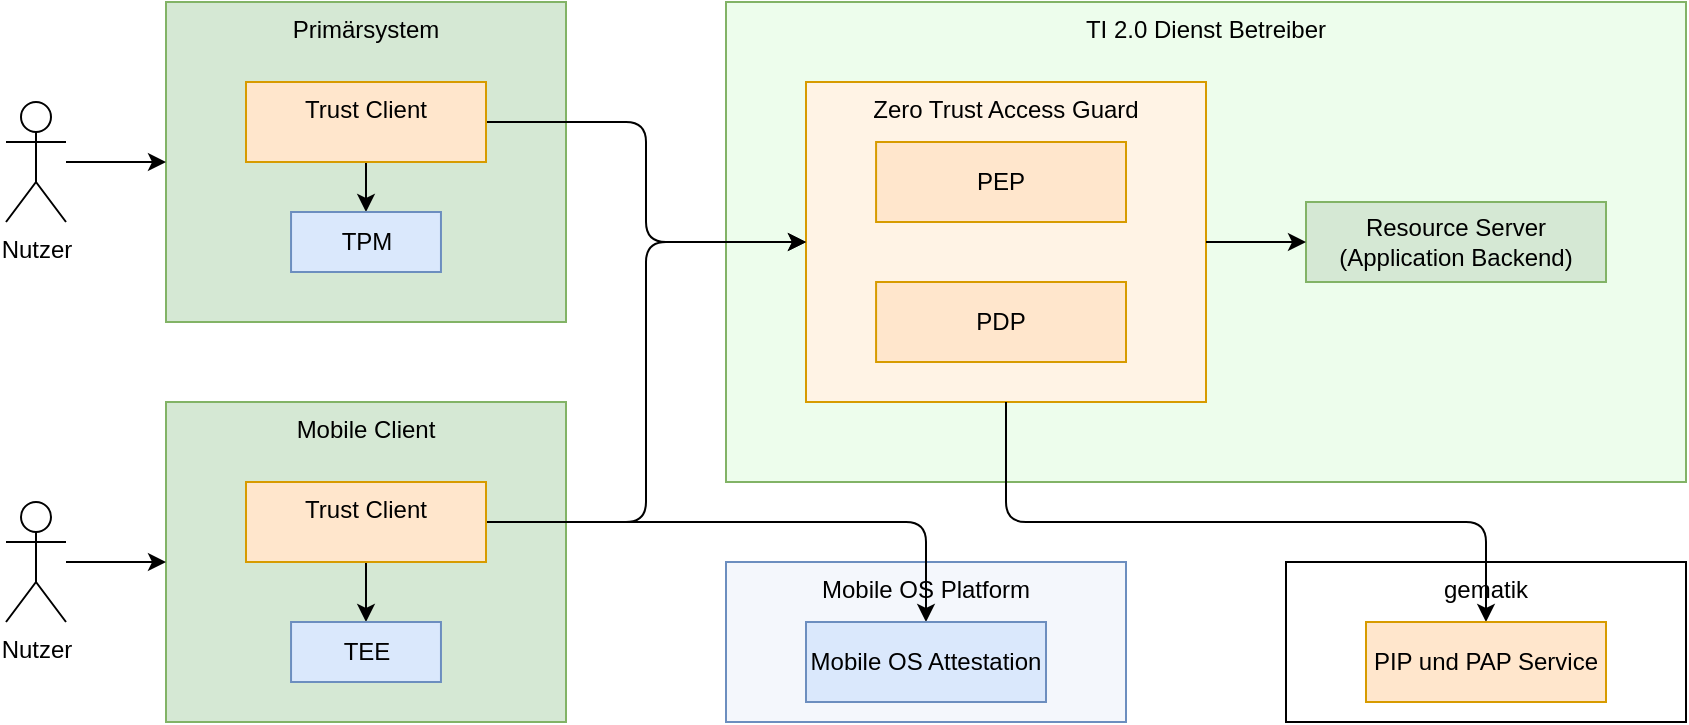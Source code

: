 <mxfile version="24.7.17">
  <diagram name="Seite-1" id="rmcg_aQgjtSpjyozXI4n">
    <mxGraphModel dx="2074" dy="1106" grid="1" gridSize="10" guides="1" tooltips="1" connect="1" arrows="1" fold="1" page="1" pageScale="1" pageWidth="1169" pageHeight="827" math="0" shadow="0">
      <root>
        <mxCell id="0" />
        <mxCell id="1" parent="0" />
        <mxCell id="x4445x_2gOHFdpC1yI09-17" value="Mobile OS Platform" style="rounded=0;whiteSpace=wrap;html=1;align=center;verticalAlign=top;fillColor=#F4F7FC;strokeColor=#6c8ebf;" parent="1" vertex="1">
          <mxGeometry x="440" y="360" width="200" height="80" as="geometry" />
        </mxCell>
        <mxCell id="VlHYgpy21l1go6Lui4qg-50" value="gematik" style="rounded=0;whiteSpace=wrap;html=1;align=center;verticalAlign=top;" parent="1" vertex="1">
          <mxGeometry x="720" y="360" width="200" height="80" as="geometry" />
        </mxCell>
        <mxCell id="VlHYgpy21l1go6Lui4qg-1" value="TI 2.0 Dienst Betreiber" style="rounded=0;whiteSpace=wrap;html=1;fillColor=#edfdec;strokeColor=#82b366;align=center;verticalAlign=top;" parent="1" vertex="1">
          <mxGeometry x="440" y="80" width="480" height="240" as="geometry" />
        </mxCell>
        <mxCell id="VlHYgpy21l1go6Lui4qg-2" value="Zero Trust Access Guard" style="rounded=0;whiteSpace=wrap;html=1;align=center;verticalAlign=top;fillColor=#fff3e5;strokeColor=#d79b00;" parent="1" vertex="1">
          <mxGeometry x="480" y="120" width="200" height="160" as="geometry" />
        </mxCell>
        <mxCell id="x4445x_2gOHFdpC1yI09-5" style="edgeStyle=orthogonalEdgeStyle;rounded=1;orthogonalLoop=1;jettySize=auto;html=1;curved=0;" parent="1" target="VlHYgpy21l1go6Lui4qg-54" edge="1">
          <mxGeometry relative="1" as="geometry">
            <mxPoint x="580" y="280" as="sourcePoint" />
            <Array as="points">
              <mxPoint x="580" y="340" />
              <mxPoint x="820" y="340" />
            </Array>
          </mxGeometry>
        </mxCell>
        <mxCell id="1eVjVkS0zDVgQbxKxKAf-6" value="PDP" style="rounded=0;whiteSpace=wrap;html=1;verticalAlign=middle;fillColor=#ffe6cc;strokeColor=#d79b00;" parent="1" vertex="1">
          <mxGeometry x="515.04" y="220" width="124.96" height="40" as="geometry" />
        </mxCell>
        <mxCell id="VlHYgpy21l1go6Lui4qg-8" value="&lt;div&gt;Resource Server&lt;/div&gt;&lt;div&gt;(Application Backend)&lt;/div&gt;" style="rounded=0;whiteSpace=wrap;html=1;fillColor=#d5e8d4;strokeColor=#82b366;" parent="1" vertex="1">
          <mxGeometry x="730" y="180" width="150" height="40" as="geometry" />
        </mxCell>
        <mxCell id="VlHYgpy21l1go6Lui4qg-22" value="Primärsystem" style="rounded=0;whiteSpace=wrap;html=1;fillColor=#d5e8d4;strokeColor=#82b366;verticalAlign=top;" parent="1" vertex="1">
          <mxGeometry x="160" y="80" width="200" height="160" as="geometry" />
        </mxCell>
        <mxCell id="VlHYgpy21l1go6Lui4qg-30" style="edgeStyle=orthogonalEdgeStyle;rounded=0;orthogonalLoop=1;jettySize=auto;html=1;entryX=0;entryY=0.5;entryDx=0;entryDy=0;" parent="1" source="VlHYgpy21l1go6Lui4qg-29" edge="1">
          <mxGeometry relative="1" as="geometry">
            <mxPoint x="160" y="160" as="targetPoint" />
          </mxGeometry>
        </mxCell>
        <mxCell id="VlHYgpy21l1go6Lui4qg-29" value="Nutzer" style="shape=umlActor;verticalLabelPosition=bottom;verticalAlign=top;html=1;outlineConnect=0;" parent="1" vertex="1">
          <mxGeometry x="80" y="130" width="30" height="60" as="geometry" />
        </mxCell>
        <mxCell id="VlHYgpy21l1go6Lui4qg-54" value="PIP und PAP Service" style="rounded=0;whiteSpace=wrap;html=1;fillColor=#ffe6cc;strokeColor=#d79b00;" parent="1" vertex="1">
          <mxGeometry x="760" y="390" width="120" height="40" as="geometry" />
        </mxCell>
        <mxCell id="x4445x_2gOHFdpC1yI09-3" style="edgeStyle=orthogonalEdgeStyle;rounded=1;orthogonalLoop=1;jettySize=auto;html=1;entryX=0;entryY=0.5;entryDx=0;entryDy=0;curved=0;" parent="1" source="W73TImAPQAttKoGehWNf-1" target="VlHYgpy21l1go6Lui4qg-2" edge="1">
          <mxGeometry relative="1" as="geometry" />
        </mxCell>
        <mxCell id="x4445x_2gOHFdpC1yI09-7" style="edgeStyle=orthogonalEdgeStyle;rounded=0;orthogonalLoop=1;jettySize=auto;html=1;entryX=0.5;entryY=0;entryDx=0;entryDy=0;" parent="1" source="W73TImAPQAttKoGehWNf-1" target="x4445x_2gOHFdpC1yI09-1" edge="1">
          <mxGeometry relative="1" as="geometry" />
        </mxCell>
        <mxCell id="W73TImAPQAttKoGehWNf-1" value="Trust Client" style="rounded=0;whiteSpace=wrap;html=1;fillColor=#ffe6cc;strokeColor=#d79b00;verticalAlign=top;" parent="1" vertex="1">
          <mxGeometry x="200" y="120" width="120" height="40" as="geometry" />
        </mxCell>
        <mxCell id="x4445x_2gOHFdpC1yI09-2" style="edgeStyle=orthogonalEdgeStyle;rounded=0;orthogonalLoop=1;jettySize=auto;html=1;entryX=0;entryY=0.5;entryDx=0;entryDy=0;exitX=1;exitY=0.5;exitDx=0;exitDy=0;" parent="1" source="VlHYgpy21l1go6Lui4qg-2" target="VlHYgpy21l1go6Lui4qg-8" edge="1">
          <mxGeometry relative="1" as="geometry" />
        </mxCell>
        <mxCell id="3iQ7CieG_20oYP9cDW3w-2" value="&lt;div&gt;PEP&lt;/div&gt;" style="rounded=0;whiteSpace=wrap;html=1;fillColor=#ffe6cc;strokeColor=#d79b00;" parent="1" vertex="1">
          <mxGeometry x="515.04" y="150" width="124.96" height="40" as="geometry" />
        </mxCell>
        <mxCell id="x4445x_2gOHFdpC1yI09-1" value="TPM" style="rounded=0;whiteSpace=wrap;html=1;verticalAlign=middle;fillColor=#dae8fc;strokeColor=#6c8ebf;" parent="1" vertex="1">
          <mxGeometry x="222.52" y="185" width="74.96" height="30" as="geometry" />
        </mxCell>
        <mxCell id="x4445x_2gOHFdpC1yI09-8" value="Mobile Client" style="rounded=0;whiteSpace=wrap;html=1;fillColor=#d5e8d4;strokeColor=#82b366;verticalAlign=top;" parent="1" vertex="1">
          <mxGeometry x="160" y="280" width="200" height="160" as="geometry" />
        </mxCell>
        <mxCell id="x4445x_2gOHFdpC1yI09-12" style="edgeStyle=orthogonalEdgeStyle;rounded=1;orthogonalLoop=1;jettySize=auto;html=1;entryX=0;entryY=0.5;entryDx=0;entryDy=0;curved=0;" parent="1" source="x4445x_2gOHFdpC1yI09-9" target="VlHYgpy21l1go6Lui4qg-2" edge="1">
          <mxGeometry relative="1" as="geometry" />
        </mxCell>
        <mxCell id="x4445x_2gOHFdpC1yI09-14" style="edgeStyle=orthogonalEdgeStyle;rounded=1;orthogonalLoop=1;jettySize=auto;html=1;entryX=0.5;entryY=0;entryDx=0;entryDy=0;exitX=1;exitY=0.5;exitDx=0;exitDy=0;curved=0;" parent="1" source="x4445x_2gOHFdpC1yI09-9" target="x4445x_2gOHFdpC1yI09-13" edge="1">
          <mxGeometry relative="1" as="geometry" />
        </mxCell>
        <mxCell id="x4445x_2gOHFdpC1yI09-16" style="edgeStyle=orthogonalEdgeStyle;rounded=0;orthogonalLoop=1;jettySize=auto;html=1;entryX=0.5;entryY=0;entryDx=0;entryDy=0;" parent="1" source="x4445x_2gOHFdpC1yI09-9" target="x4445x_2gOHFdpC1yI09-15" edge="1">
          <mxGeometry relative="1" as="geometry" />
        </mxCell>
        <mxCell id="x4445x_2gOHFdpC1yI09-9" value="Trust Client" style="rounded=0;whiteSpace=wrap;html=1;fillColor=#ffe6cc;strokeColor=#d79b00;verticalAlign=top;" parent="1" vertex="1">
          <mxGeometry x="200" y="320" width="120" height="40" as="geometry" />
        </mxCell>
        <mxCell id="x4445x_2gOHFdpC1yI09-11" style="edgeStyle=orthogonalEdgeStyle;rounded=0;orthogonalLoop=1;jettySize=auto;html=1;entryX=0;entryY=0.5;entryDx=0;entryDy=0;" parent="1" source="x4445x_2gOHFdpC1yI09-10" target="x4445x_2gOHFdpC1yI09-8" edge="1">
          <mxGeometry relative="1" as="geometry" />
        </mxCell>
        <mxCell id="x4445x_2gOHFdpC1yI09-10" value="Nutzer" style="shape=umlActor;verticalLabelPosition=bottom;verticalAlign=top;html=1;outlineConnect=0;" parent="1" vertex="1">
          <mxGeometry x="80" y="330" width="30" height="60" as="geometry" />
        </mxCell>
        <mxCell id="x4445x_2gOHFdpC1yI09-13" value="Mobile OS Attestation" style="rounded=0;whiteSpace=wrap;html=1;verticalAlign=middle;fillColor=#dae8fc;strokeColor=#6c8ebf;" parent="1" vertex="1">
          <mxGeometry x="480" y="390" width="120" height="40" as="geometry" />
        </mxCell>
        <mxCell id="x4445x_2gOHFdpC1yI09-15" value="TEE" style="rounded=0;whiteSpace=wrap;html=1;verticalAlign=middle;fillColor=#dae8fc;strokeColor=#6c8ebf;" parent="1" vertex="1">
          <mxGeometry x="222.52" y="390" width="74.96" height="30" as="geometry" />
        </mxCell>
      </root>
    </mxGraphModel>
  </diagram>
</mxfile>
